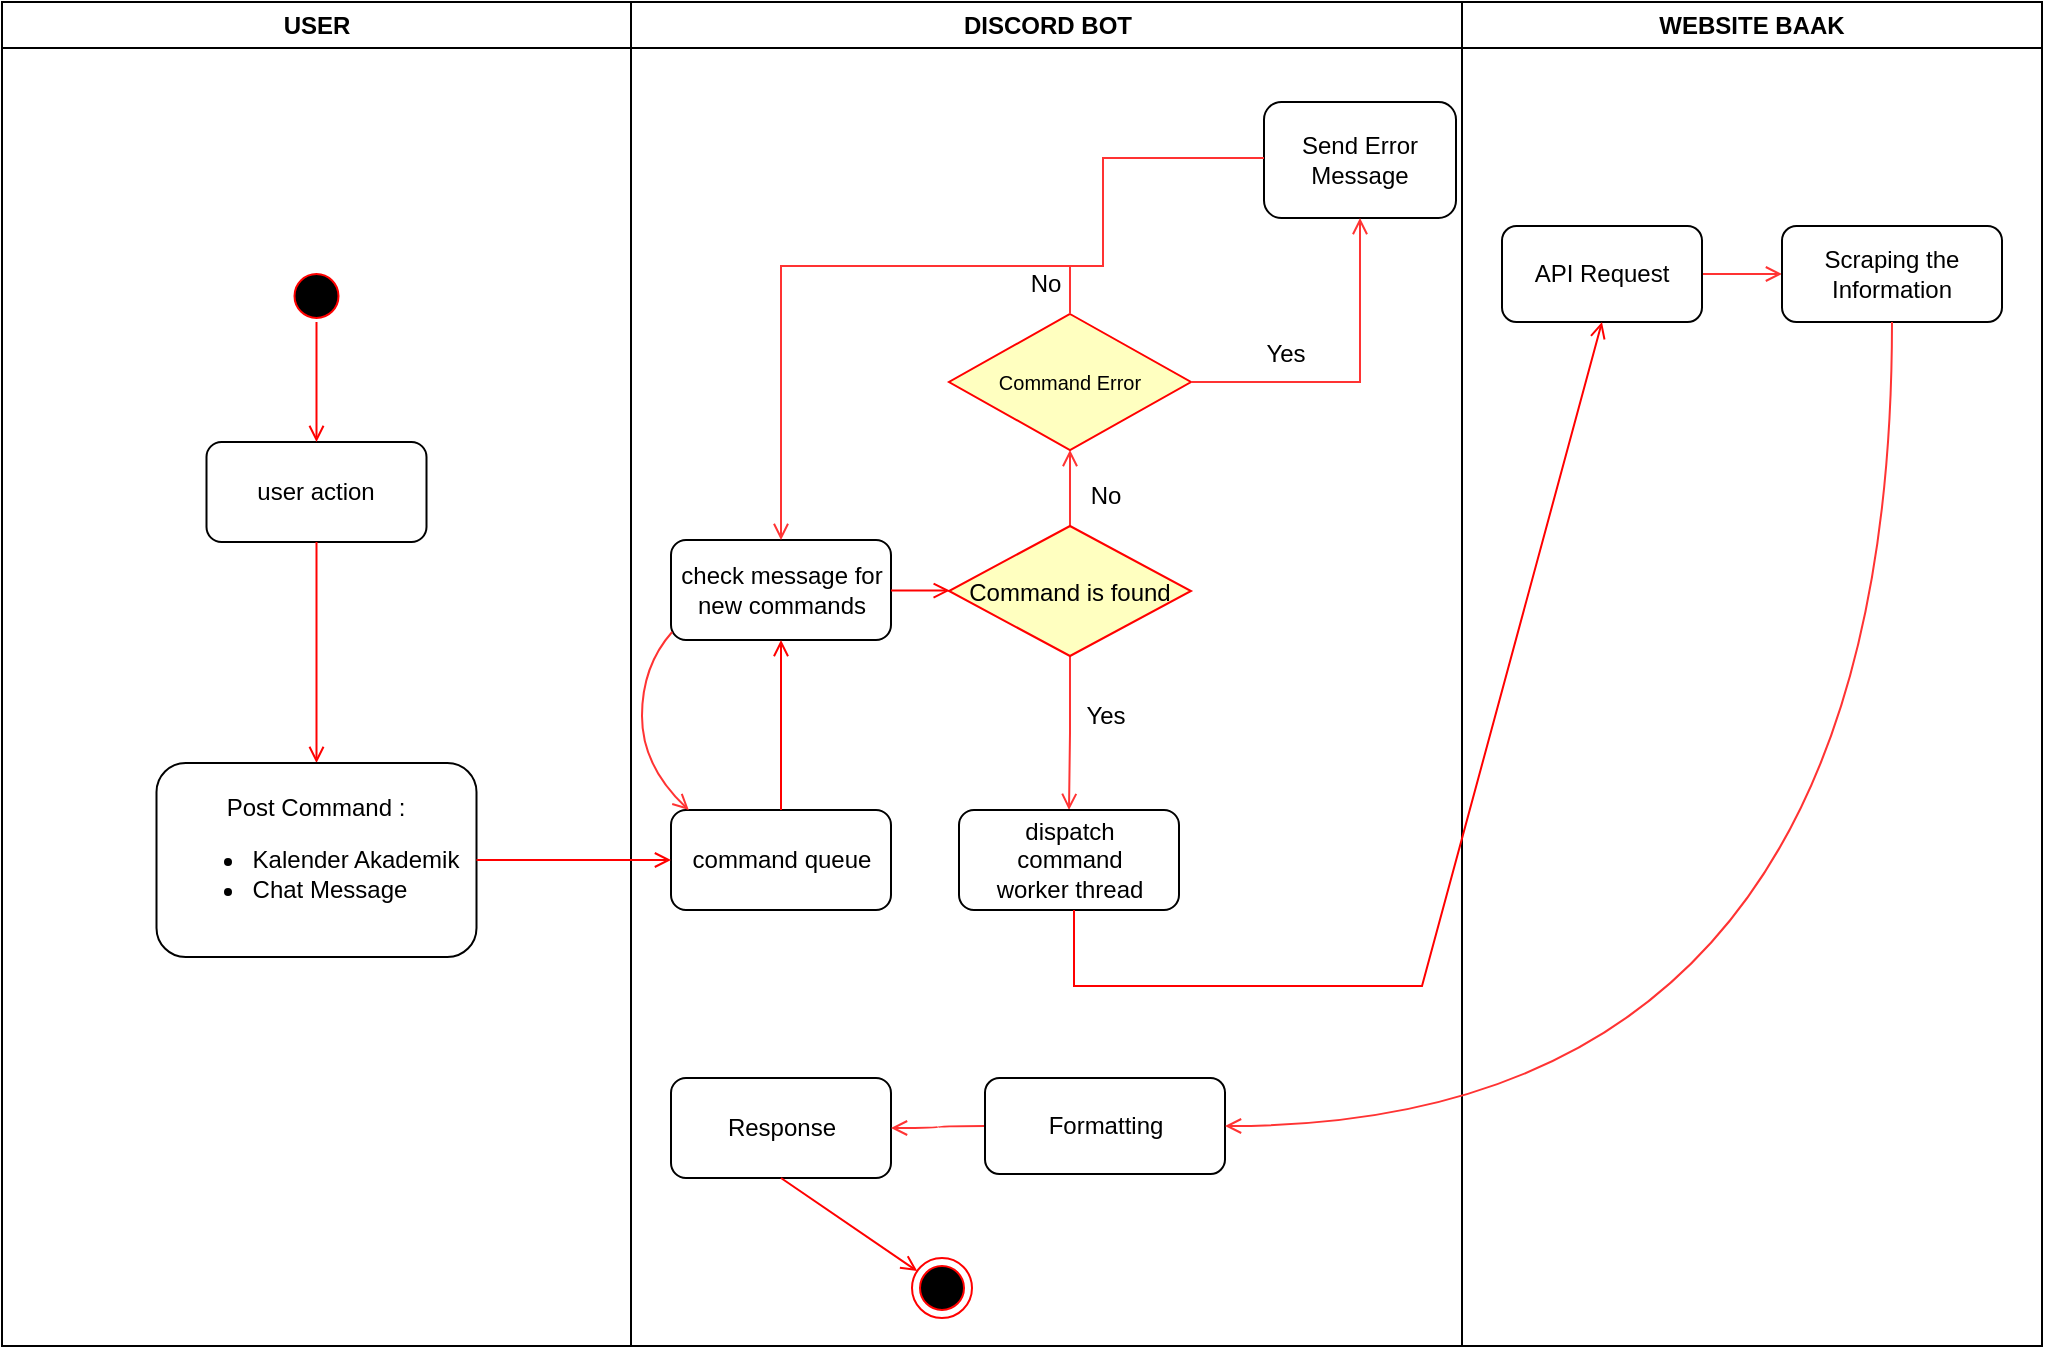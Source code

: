 <mxfile version="20.5.1" type="github">
  <diagram name="Page-1" id="e7e014a7-5840-1c2e-5031-d8a46d1fe8dd">
    <mxGraphModel dx="593" dy="334" grid="1" gridSize="10" guides="1" tooltips="1" connect="1" arrows="1" fold="1" page="1" pageScale="1" pageWidth="1169" pageHeight="826" background="none" math="0" shadow="0">
      <root>
        <mxCell id="0" />
        <mxCell id="1" parent="0" />
        <mxCell id="2" value="USER" style="swimlane;whiteSpace=wrap" parent="1" vertex="1">
          <mxGeometry x="130" y="128" width="314.5" height="672" as="geometry" />
        </mxCell>
        <mxCell id="5" value="" style="ellipse;shape=startState;fillColor=#000000;strokeColor=#ff0000;" parent="2" vertex="1">
          <mxGeometry x="142.25" y="132" width="30" height="30" as="geometry" />
        </mxCell>
        <mxCell id="8" value="user action" style="rounded=1;whiteSpace=wrap;html=1;" parent="2" vertex="1">
          <mxGeometry x="102.25" y="220" width="110" height="50" as="geometry" />
        </mxCell>
        <mxCell id="9" value="" style="endArrow=open;strokeColor=#FF0000;endFill=1;rounded=0" parent="2" target="8" edge="1">
          <mxGeometry relative="1" as="geometry">
            <mxPoint x="157.25" y="160" as="sourcePoint" />
          </mxGeometry>
        </mxCell>
        <mxCell id="11" value="" style="endArrow=open;strokeColor=#FF0000;endFill=1;rounded=0;entryX=0.5;entryY=0;entryDx=0;entryDy=0;" parent="2" source="8" target="D4_bZYPueLDATteAEwUE-41" edge="1">
          <mxGeometry relative="1" as="geometry">
            <mxPoint x="157.25" y="325" as="targetPoint" />
          </mxGeometry>
        </mxCell>
        <mxCell id="D4_bZYPueLDATteAEwUE-41" value="Post Command :&lt;br&gt;&lt;ul&gt;&lt;li style=&quot;text-align: justify;&quot;&gt;Kalender Akademik&lt;/li&gt;&lt;li style=&quot;text-align: justify;&quot;&gt;Chat Message&lt;/li&gt;&lt;/ul&gt;" style="rounded=1;whiteSpace=wrap;html=1;" parent="2" vertex="1">
          <mxGeometry x="77.25" y="380.5" width="160" height="97" as="geometry" />
        </mxCell>
        <mxCell id="3" value="DISCORD BOT" style="swimlane;whiteSpace=wrap" parent="1" vertex="1">
          <mxGeometry x="444.5" y="128" width="415.5" height="672" as="geometry" />
        </mxCell>
        <mxCell id="16" value="check message for &lt;br&gt;new commands" style="rounded=1;whiteSpace=wrap;html=1;glass=0;shadow=0;sketch=0;" parent="3" vertex="1">
          <mxGeometry x="20" y="269" width="110" height="50" as="geometry" />
        </mxCell>
        <mxCell id="18" value="command queue" style="rounded=1;whiteSpace=wrap;html=1;" parent="3" vertex="1">
          <mxGeometry x="20" y="404" width="110" height="50" as="geometry" />
        </mxCell>
        <mxCell id="19" value="" style="endArrow=none;strokeColor=#FF0000;endFill=0;rounded=0;startArrow=open;startFill=0;" parent="3" source="16" target="18" edge="1">
          <mxGeometry relative="1" as="geometry" />
        </mxCell>
        <mxCell id="EUIIUWRr6nZzCH7hx4i6-45" value="" style="edgeStyle=orthogonalEdgeStyle;rounded=0;orthogonalLoop=1;jettySize=auto;html=1;strokeColor=#FF3333;endArrow=open;endFill=0;" parent="3" source="21" target="30" edge="1">
          <mxGeometry relative="1" as="geometry" />
        </mxCell>
        <mxCell id="EUIIUWRr6nZzCH7hx4i6-68" value="" style="edgeStyle=orthogonalEdgeStyle;rounded=0;orthogonalLoop=1;jettySize=auto;html=1;strokeColor=#FF3333;endArrow=open;endFill=0;" parent="3" source="21" target="EUIIUWRr6nZzCH7hx4i6-50" edge="1">
          <mxGeometry relative="1" as="geometry" />
        </mxCell>
        <mxCell id="21" value="Command is found" style="rhombus;fillColor=#ffffc0;strokeColor=#ff0000;fontSize=12;" parent="3" vertex="1">
          <mxGeometry x="159" y="262" width="121" height="65" as="geometry" />
        </mxCell>
        <mxCell id="24" value="" style="endArrow=open;strokeColor=#FF0000;endFill=1;rounded=0" parent="3" source="16" target="21" edge="1">
          <mxGeometry relative="1" as="geometry" />
        </mxCell>
        <mxCell id="30" value="dispatch&#xa;command&#xa;worker thread" style="rounded=1;whiteSpace=wrap;html=1;" parent="3" vertex="1">
          <mxGeometry x="164" y="404" width="110" height="50" as="geometry" />
        </mxCell>
        <mxCell id="41" value="" style="edgeStyle=elbowEdgeStyle;elbow=horizontal;strokeColor=#FF0000;endArrow=none;endFill=0;rounded=0;" parent="3" edge="1">
          <mxGeometry width="100" height="100" relative="1" as="geometry">
            <mxPoint x="221.5" y="454" as="sourcePoint" />
            <mxPoint x="275.5" y="492" as="targetPoint" />
            <Array as="points">
              <mxPoint x="221.5" y="513" />
            </Array>
          </mxGeometry>
        </mxCell>
        <mxCell id="33" value="Response" style="rounded=1;whiteSpace=wrap;html=1;" parent="3" vertex="1">
          <mxGeometry x="20" y="538" width="110" height="50" as="geometry" />
        </mxCell>
        <mxCell id="38" value="" style="ellipse;shape=endState;fillColor=#000000;strokeColor=#ff0000" parent="3" vertex="1">
          <mxGeometry x="140.5" y="628" width="30" height="30" as="geometry" />
        </mxCell>
        <mxCell id="39" value="" style="endArrow=open;strokeColor=#FF0000;endFill=1;rounded=0;exitX=0.5;exitY=1;exitDx=0;exitDy=0;" parent="3" source="33" target="38" edge="1">
          <mxGeometry relative="1" as="geometry" />
        </mxCell>
        <mxCell id="SreQ2rXRPatbkiagibJu-47" value="" style="edgeStyle=orthogonalEdgeStyle;curved=1;rounded=0;orthogonalLoop=1;jettySize=auto;html=1;endArrow=open;endFill=0;strokeColor=#FF3333;" parent="3" source="SreQ2rXRPatbkiagibJu-45" target="33" edge="1">
          <mxGeometry relative="1" as="geometry" />
        </mxCell>
        <mxCell id="SreQ2rXRPatbkiagibJu-45" value="Formatting" style="rounded=1;whiteSpace=wrap;html=1;" parent="3" vertex="1">
          <mxGeometry x="177" y="538" width="120" height="48" as="geometry" />
        </mxCell>
        <mxCell id="EUIIUWRr6nZzCH7hx4i6-41" value="Send Error Message" style="rounded=1;whiteSpace=wrap;html=1;" parent="3" vertex="1">
          <mxGeometry x="316.5" y="50" width="96" height="58" as="geometry" />
        </mxCell>
        <mxCell id="EUIIUWRr6nZzCH7hx4i6-47" value="Yes" style="text;html=1;strokeColor=none;fillColor=none;align=center;verticalAlign=middle;whiteSpace=wrap;rounded=0;" parent="3" vertex="1">
          <mxGeometry x="207" y="342" width="60" height="30" as="geometry" />
        </mxCell>
        <mxCell id="EUIIUWRr6nZzCH7hx4i6-50" value="Command Error" style="rhombus;fillColor=#ffffc0;strokeColor=#ff0000;fontSize=10;" parent="3" vertex="1">
          <mxGeometry x="159" y="156" width="121" height="68" as="geometry" />
        </mxCell>
        <mxCell id="EUIIUWRr6nZzCH7hx4i6-63" style="edgeStyle=orthogonalEdgeStyle;rounded=0;orthogonalLoop=1;jettySize=auto;html=1;strokeColor=#FF3333;entryX=0.5;entryY=1;entryDx=0;entryDy=0;exitX=1;exitY=0.5;exitDx=0;exitDy=0;endArrow=open;endFill=0;" parent="3" source="EUIIUWRr6nZzCH7hx4i6-50" target="EUIIUWRr6nZzCH7hx4i6-41" edge="1">
          <mxGeometry relative="1" as="geometry">
            <mxPoint x="365.5" y="182" as="targetPoint" />
          </mxGeometry>
        </mxCell>
        <mxCell id="EUIIUWRr6nZzCH7hx4i6-70" style="edgeStyle=orthogonalEdgeStyle;rounded=0;orthogonalLoop=1;jettySize=auto;html=1;strokeColor=#FF3333;entryX=1;entryY=0.5;entryDx=0;entryDy=0;endArrow=none;endFill=0;" parent="3" source="EUIIUWRr6nZzCH7hx4i6-41" edge="1">
          <mxGeometry relative="1" as="geometry">
            <mxPoint x="130" y="132" as="targetPoint" />
            <Array as="points">
              <mxPoint x="236" y="78" />
              <mxPoint x="236" y="132" />
            </Array>
          </mxGeometry>
        </mxCell>
        <mxCell id="EUIIUWRr6nZzCH7hx4i6-69" style="edgeStyle=orthogonalEdgeStyle;rounded=0;orthogonalLoop=1;jettySize=auto;html=1;strokeColor=#FF3333;entryX=0.5;entryY=0;entryDx=0;entryDy=0;endArrow=open;endFill=0;" parent="3" source="EUIIUWRr6nZzCH7hx4i6-50" target="16" edge="1">
          <mxGeometry relative="1" as="geometry">
            <mxPoint x="130" y="132" as="targetPoint" />
            <Array as="points">
              <mxPoint x="220" y="132" />
              <mxPoint x="75" y="132" />
            </Array>
          </mxGeometry>
        </mxCell>
        <mxCell id="EUIIUWRr6nZzCH7hx4i6-72" value="No" style="text;html=1;strokeColor=none;fillColor=none;align=center;verticalAlign=middle;whiteSpace=wrap;rounded=0;shadow=0;glass=0;sketch=0;" parent="3" vertex="1">
          <mxGeometry x="207" y="232" width="60" height="30" as="geometry" />
        </mxCell>
        <mxCell id="EUIIUWRr6nZzCH7hx4i6-73" value="Yes" style="text;html=1;strokeColor=none;fillColor=none;align=center;verticalAlign=middle;whiteSpace=wrap;rounded=0;" parent="3" vertex="1">
          <mxGeometry x="297" y="162" width="60" height="28" as="geometry" />
        </mxCell>
        <mxCell id="EUIIUWRr6nZzCH7hx4i6-74" value="No" style="text;html=1;strokeColor=none;fillColor=none;align=center;verticalAlign=middle;whiteSpace=wrap;rounded=0;shadow=0;glass=0;sketch=0;" parent="3" vertex="1">
          <mxGeometry x="177" y="126" width="60" height="30" as="geometry" />
        </mxCell>
        <mxCell id="UEADbCwzIwkRxISptcv8-43" value="" style="curved=1;endArrow=open;html=1;rounded=0;exitX=0.005;exitY=0.92;exitDx=0;exitDy=0;exitPerimeter=0;endFill=0;entryX=0.081;entryY=0;entryDx=0;entryDy=0;entryPerimeter=0;strokeColor=#FF3333;" edge="1" parent="3" source="16" target="18">
          <mxGeometry width="50" height="50" relative="1" as="geometry">
            <mxPoint x="20" y="382" as="sourcePoint" />
            <mxPoint x="25.5" y="402" as="targetPoint" />
            <Array as="points">
              <mxPoint x="5.5" y="332" />
              <mxPoint x="5.5" y="382" />
            </Array>
          </mxGeometry>
        </mxCell>
        <mxCell id="4" value="WEBSITE BAAK" style="swimlane;whiteSpace=wrap" parent="1" vertex="1">
          <mxGeometry x="860" y="128" width="290" height="672" as="geometry" />
        </mxCell>
        <mxCell id="SreQ2rXRPatbkiagibJu-44" value="" style="edgeStyle=orthogonalEdgeStyle;rounded=0;orthogonalLoop=1;jettySize=auto;html=1;fillColor=#f8cecc;strokeColor=#FF3333;endArrow=open;endFill=0;" parent="4" source="SreQ2rXRPatbkiagibJu-42" target="SreQ2rXRPatbkiagibJu-43" edge="1">
          <mxGeometry relative="1" as="geometry" />
        </mxCell>
        <mxCell id="SreQ2rXRPatbkiagibJu-42" value="API Request" style="rounded=1;whiteSpace=wrap;html=1;" parent="4" vertex="1">
          <mxGeometry x="20" y="112" width="100" height="48" as="geometry" />
        </mxCell>
        <mxCell id="SreQ2rXRPatbkiagibJu-43" value="Scraping the Information" style="rounded=1;whiteSpace=wrap;html=1;" parent="4" vertex="1">
          <mxGeometry x="160" y="112" width="110" height="48" as="geometry" />
        </mxCell>
        <mxCell id="37" value="" style="edgeStyle=none;strokeColor=#FF0000;endArrow=open;endFill=1;rounded=0;entryX=0.5;entryY=1;entryDx=0;entryDy=0;" parent="1" target="SreQ2rXRPatbkiagibJu-42" edge="1">
          <mxGeometry width="100" height="100" relative="1" as="geometry">
            <mxPoint x="720" y="620" as="sourcePoint" />
            <mxPoint x="840" y="584" as="targetPoint" />
            <Array as="points">
              <mxPoint x="780" y="620" />
              <mxPoint x="840" y="620" />
            </Array>
          </mxGeometry>
        </mxCell>
        <mxCell id="SreQ2rXRPatbkiagibJu-46" style="rounded=0;orthogonalLoop=1;jettySize=auto;html=1;entryX=1;entryY=0.5;entryDx=0;entryDy=0;endArrow=open;endFill=0;strokeColor=#FF3333;exitX=0.5;exitY=1;exitDx=0;exitDy=0;edgeStyle=orthogonalEdgeStyle;curved=1;" parent="1" source="SreQ2rXRPatbkiagibJu-43" target="SreQ2rXRPatbkiagibJu-45" edge="1">
          <mxGeometry relative="1" as="geometry">
            <mxPoint x="990" y="290" as="sourcePoint" />
          </mxGeometry>
        </mxCell>
        <mxCell id="20" value="" style="endArrow=open;strokeColor=#FF0000;endFill=1;rounded=0;exitX=1;exitY=0.5;exitDx=0;exitDy=0;entryX=0;entryY=0.5;entryDx=0;entryDy=0;" parent="1" source="D4_bZYPueLDATteAEwUE-41" target="18" edge="1">
          <mxGeometry relative="1" as="geometry">
            <mxPoint x="300" y="546.79" as="sourcePoint" />
            <mxPoint x="460" y="558" as="targetPoint" />
          </mxGeometry>
        </mxCell>
      </root>
    </mxGraphModel>
  </diagram>
</mxfile>
